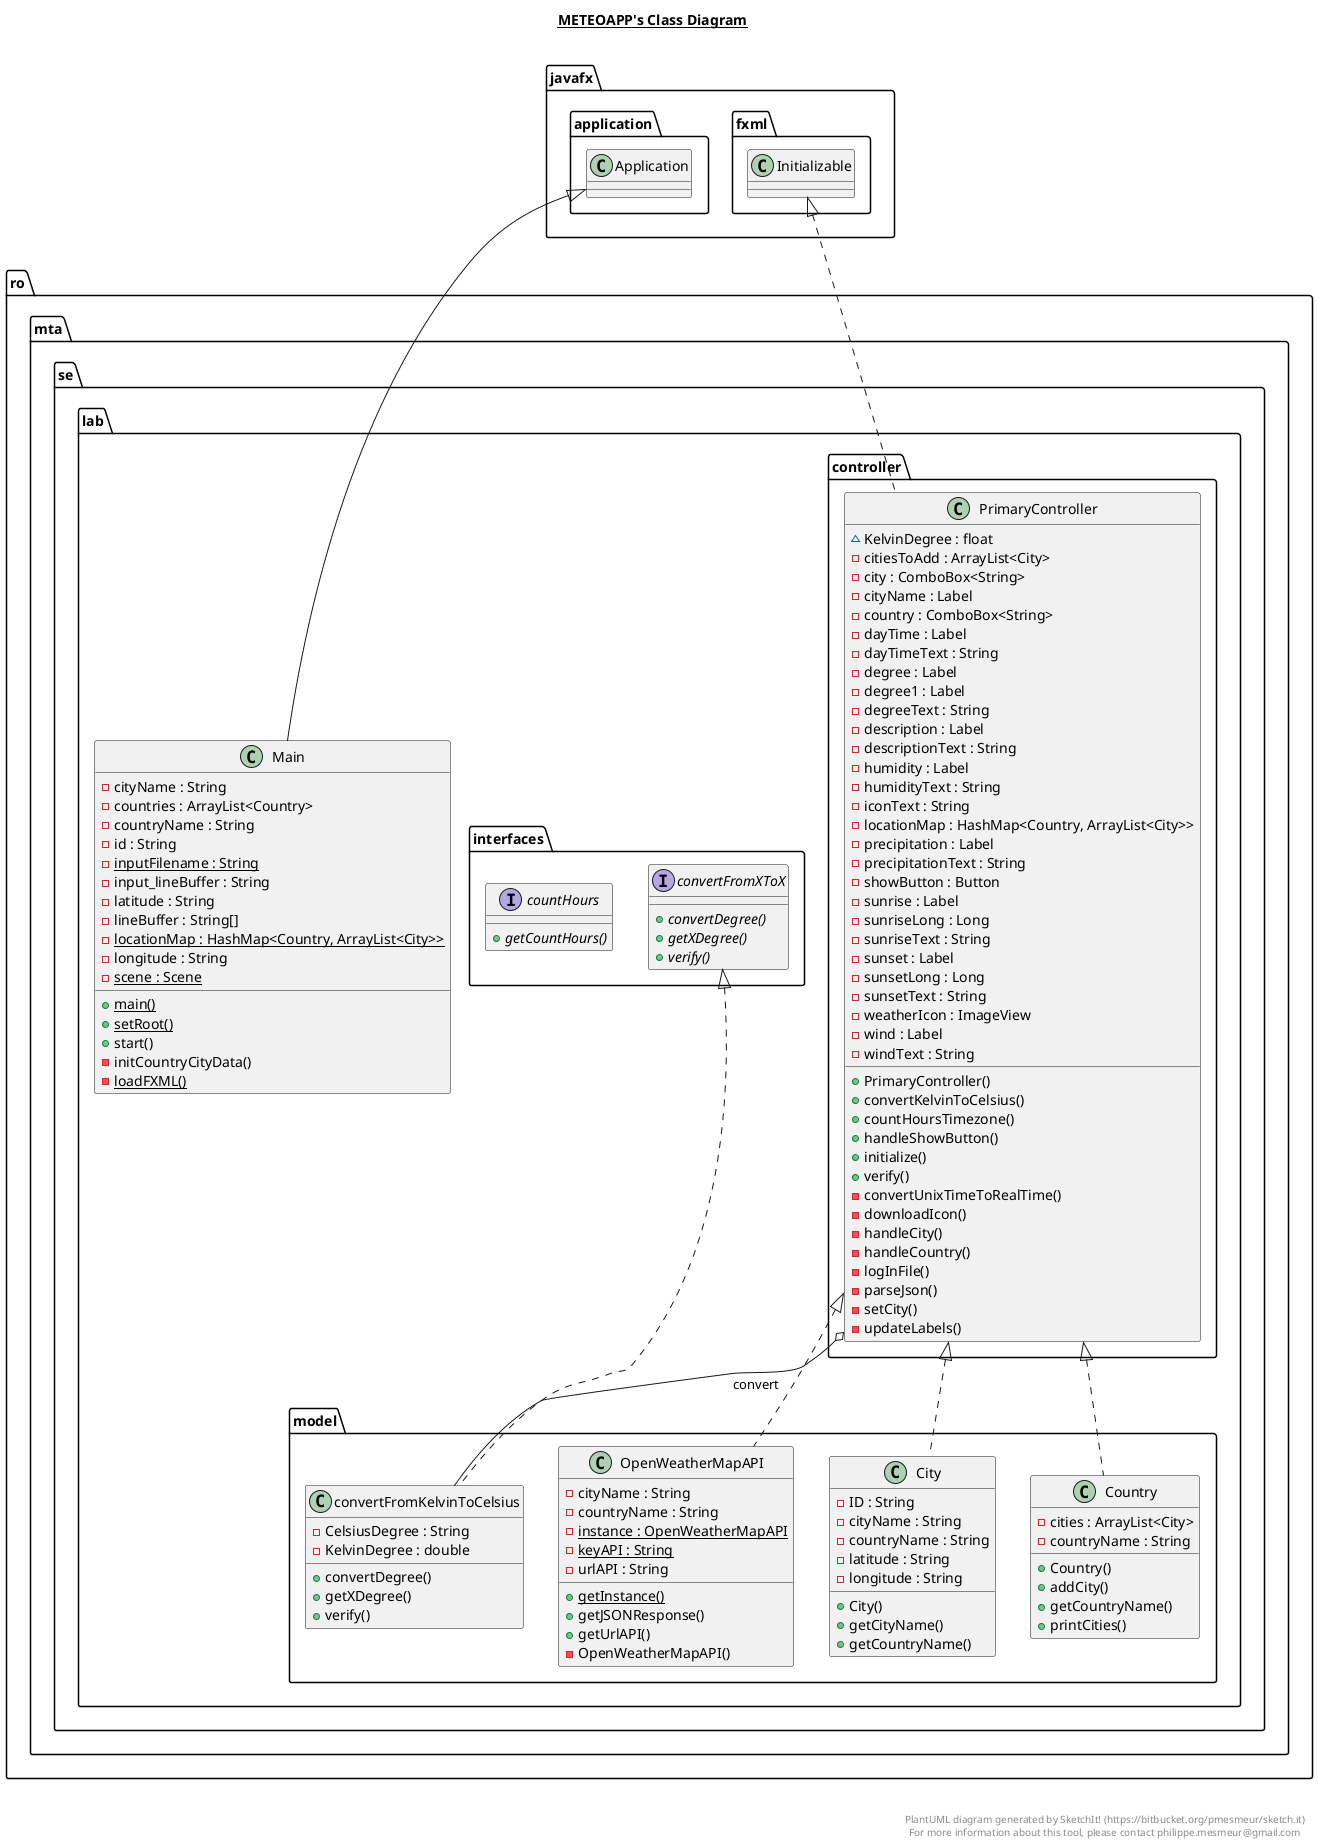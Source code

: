 @startuml

title __METEOAPP's Class Diagram__\n


    namespace ro.mta.se.lab {
          class ro.mta.se.lab.Main {
              - cityName : String
              - countries : ArrayList<Country>
              - countryName : String
              - id : String
              {static} - inputFilename : String
              - input_lineBuffer : String
              - latitude : String
              - lineBuffer : String[]
              {static} - locationMap : HashMap<Country, ArrayList<City>>
              - longitude : String
              {static} - scene : Scene
              {static} + main()
              {static} + setRoot()
              + start()
              - initCountryCityData()
              {static} - loadFXML()
          }
    }




    namespace ro.mta.se.lab {
      namespace controller {
        class ro.mta.se.lab.controller.PrimaryController {
                   ~ KelvinDegree : float
                   - citiesToAdd : ArrayList<City>
                   - city : ComboBox<String>
                   - cityName : Label
                   - country : ComboBox<String>
                   - dayTime : Label
                   - dayTimeText : String
                   - degree : Label
                   - degree1 : Label
                   - degreeText : String
                   - description : Label
                   - descriptionText : String
                   - humidity : Label
                   - humidityText : String
                   - iconText : String
                   - locationMap : HashMap<Country, ArrayList<City>>
                   - precipitation : Label
                   - precipitationText : String
                   - showButton : Button
                   - sunrise : Label
                   - sunriseLong : Long
                   - sunriseText : String
                   - sunset : Label
                   - sunsetLong : Long
                   - sunsetText : String
                   - weatherIcon : ImageView
                   - wind : Label
                   - windText : String
                   + PrimaryController()
                   + convertKelvinToCelsius()
                   + countHoursTimezone()
                   + handleShowButton()
                   + initialize()
                   + verify()
                   - convertUnixTimeToRealTime()
                   - downloadIcon()
                   - handleCity()
                   - handleCountry()
                   - logInFile()
                   - parseJson()
                   - setCity()
                   - updateLabels()
               }
      }
    }




    namespace ro.mta.se.lab {
      namespace interfaces {
        interface ro.mta.se.lab.interfaces.convertFromXToX {
            {abstract} + convertDegree()
            {abstract} + getXDegree()
            {abstract} + verify()
        }
      }
    }




    namespace ro.mta.se.lab {
      namespace interfaces {
          interface ro.mta.se.lab.interfaces.countHours {
              {abstract} + getCountHours()
          }
      }

  }



    namespace ro.mta.se.lab {
      namespace model {
        class ro.mta.se.lab.model.City {
            - ID : String
            - cityName : String
            - countryName : String
            - latitude : String
            - longitude : String
            + City()
            + getCityName()
            + getCountryName()
        }
      }
    }




    namespace ro.mta.se.lab {
      namespace model {
        class ro.mta.se.lab.model.Country {
            - cities : ArrayList<City>
            - countryName : String
            + Country()
            + addCity()
            + getCountryName()
            + printCities()
        }
      }
    }




    namespace ro.mta.se.lab {
      namespace model {
        class ro.mta.se.lab.model.OpenWeatherMapAPI {
            - cityName : String
            - countryName : String
            {static} - instance : OpenWeatherMapAPI
            {static} - keyAPI : String
            - urlAPI : String
            {static} + getInstance()
            + getJSONResponse()
            + getUrlAPI()
            - OpenWeatherMapAPI()
        }
      }
    }




    namespace ro.mta.se.lab {
      namespace model {
        class ro.mta.se.lab.model.convertFromKelvinToCelsius {
            - CelsiusDegree : String
            - KelvinDegree : double
            + convertDegree()
            + getXDegree()
            + verify()
        }
      }
    }


  

  ro.mta.se.lab.Main -up-|> javafx.application.Application
  ro.mta.se.lab.controller.PrimaryController .up.|> javafx.fxml.Initializable
  ro.mta.se.lab.controller.PrimaryController o-- ro.mta.se.lab.model.convertFromKelvinToCelsius : convert
  ro.mta.se.lab.model.convertFromKelvinToCelsius .up.|> ro.mta.se.lab.interfaces.convertFromXToX
  ro.mta.se.lab.model.City .up.|> ro.mta.se.lab.controller.PrimaryController
  ro.mta.se.lab.model.Country .up.|> ro.mta.se.lab.controller.PrimaryController
  ro.mta.se.lab.model.OpenWeatherMapAPI .up.|> ro.mta.se.lab.controller.PrimaryController




right footer


PlantUML diagram generated by SketchIt! (https://bitbucket.org/pmesmeur/sketch.it)
For more information about this tool, please contact philippe.mesmeur@gmail.com
endfooter

@enduml
